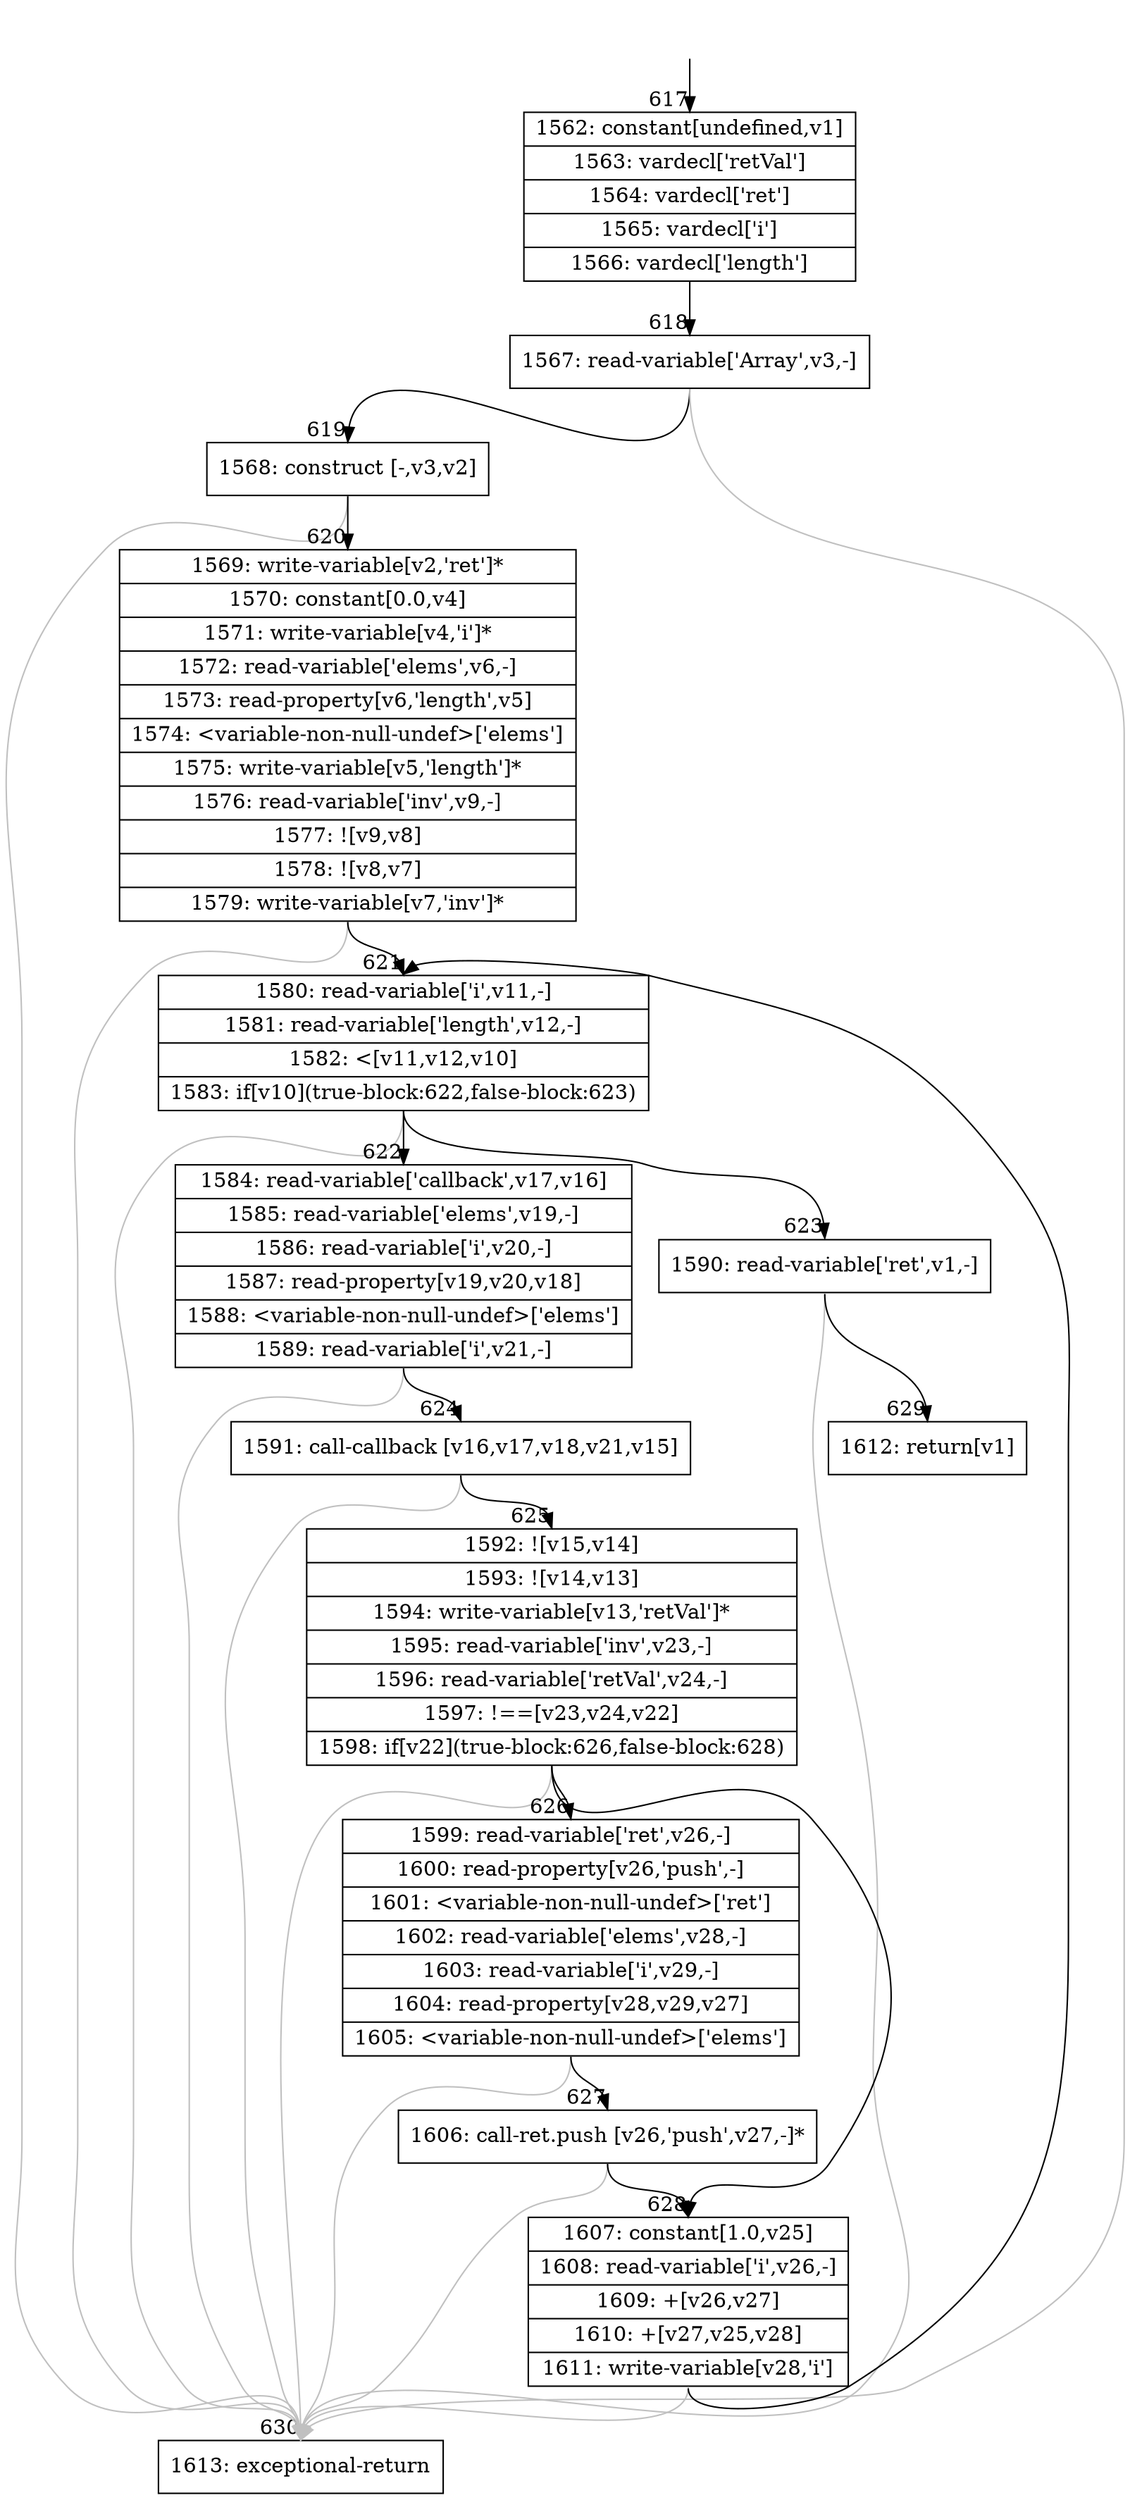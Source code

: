 digraph {
rankdir="TD"
BB_entry46[shape=none,label=""];
BB_entry46 -> BB617 [tailport=s, headport=n, headlabel="    617"]
BB617 [shape=record label="{1562: constant[undefined,v1]|1563: vardecl['retVal']|1564: vardecl['ret']|1565: vardecl['i']|1566: vardecl['length']}" ] 
BB617 -> BB618 [tailport=s, headport=n, headlabel="      618"]
BB618 [shape=record label="{1567: read-variable['Array',v3,-]}" ] 
BB618 -> BB619 [tailport=s, headport=n, headlabel="      619"]
BB618 -> BB630 [tailport=s, headport=n, color=gray, headlabel="      630"]
BB619 [shape=record label="{1568: construct [-,v3,v2]}" ] 
BB619 -> BB620 [tailport=s, headport=n, headlabel="      620"]
BB619 -> BB630 [tailport=s, headport=n, color=gray]
BB620 [shape=record label="{1569: write-variable[v2,'ret']*|1570: constant[0.0,v4]|1571: write-variable[v4,'i']*|1572: read-variable['elems',v6,-]|1573: read-property[v6,'length',v5]|1574: \<variable-non-null-undef\>['elems']|1575: write-variable[v5,'length']*|1576: read-variable['inv',v9,-]|1577: ![v9,v8]|1578: ![v8,v7]|1579: write-variable[v7,'inv']*}" ] 
BB620 -> BB621 [tailport=s, headport=n, headlabel="      621"]
BB620 -> BB630 [tailport=s, headport=n, color=gray]
BB621 [shape=record label="{1580: read-variable['i',v11,-]|1581: read-variable['length',v12,-]|1582: \<[v11,v12,v10]|1583: if[v10](true-block:622,false-block:623)}" ] 
BB621 -> BB622 [tailport=s, headport=n, headlabel="      622"]
BB621 -> BB623 [tailport=s, headport=n, headlabel="      623"]
BB621 -> BB630 [tailport=s, headport=n, color=gray]
BB622 [shape=record label="{1584: read-variable['callback',v17,v16]|1585: read-variable['elems',v19,-]|1586: read-variable['i',v20,-]|1587: read-property[v19,v20,v18]|1588: \<variable-non-null-undef\>['elems']|1589: read-variable['i',v21,-]}" ] 
BB622 -> BB624 [tailport=s, headport=n, headlabel="      624"]
BB622 -> BB630 [tailport=s, headport=n, color=gray]
BB623 [shape=record label="{1590: read-variable['ret',v1,-]}" ] 
BB623 -> BB629 [tailport=s, headport=n, headlabel="      629"]
BB623 -> BB630 [tailport=s, headport=n, color=gray]
BB624 [shape=record label="{1591: call-callback [v16,v17,v18,v21,v15]}" ] 
BB624 -> BB625 [tailport=s, headport=n, headlabel="      625"]
BB624 -> BB630 [tailport=s, headport=n, color=gray]
BB625 [shape=record label="{1592: ![v15,v14]|1593: ![v14,v13]|1594: write-variable[v13,'retVal']*|1595: read-variable['inv',v23,-]|1596: read-variable['retVal',v24,-]|1597: !==[v23,v24,v22]|1598: if[v22](true-block:626,false-block:628)}" ] 
BB625 -> BB626 [tailport=s, headport=n, headlabel="      626"]
BB625 -> BB628 [tailport=s, headport=n, headlabel="      628"]
BB625 -> BB630 [tailport=s, headport=n, color=gray]
BB626 [shape=record label="{1599: read-variable['ret',v26,-]|1600: read-property[v26,'push',-]|1601: \<variable-non-null-undef\>['ret']|1602: read-variable['elems',v28,-]|1603: read-variable['i',v29,-]|1604: read-property[v28,v29,v27]|1605: \<variable-non-null-undef\>['elems']}" ] 
BB626 -> BB627 [tailport=s, headport=n, headlabel="      627"]
BB626 -> BB630 [tailport=s, headport=n, color=gray]
BB627 [shape=record label="{1606: call-ret.push [v26,'push',v27,-]*}" ] 
BB627 -> BB628 [tailport=s, headport=n]
BB627 -> BB630 [tailport=s, headport=n, color=gray]
BB628 [shape=record label="{1607: constant[1.0,v25]|1608: read-variable['i',v26,-]|1609: +[v26,v27]|1610: +[v27,v25,v28]|1611: write-variable[v28,'i']}" ] 
BB628 -> BB621 [tailport=s, headport=n]
BB628 -> BB630 [tailport=s, headport=n, color=gray]
BB629 [shape=record label="{1612: return[v1]}" ] 
BB630 [shape=record label="{1613: exceptional-return}" ] 
//#$~ 759
}
